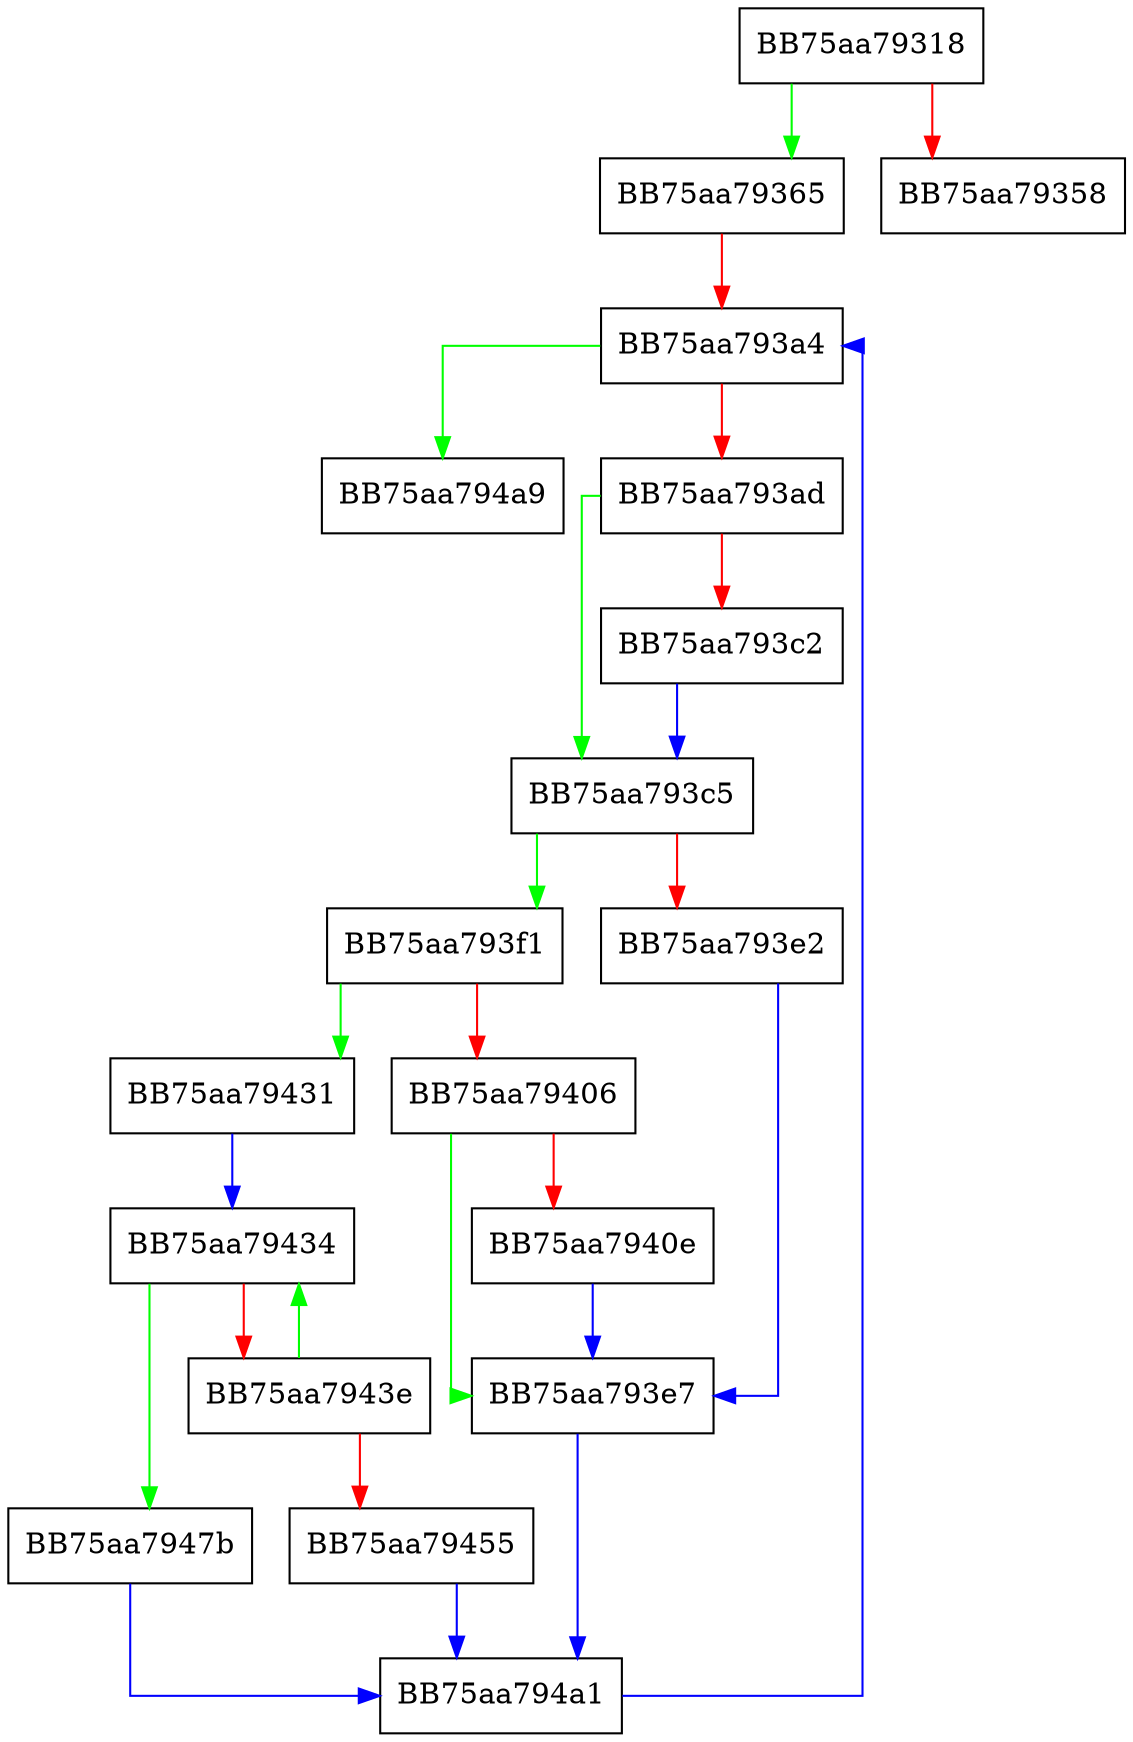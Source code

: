 digraph _Forced_rehash {
  node [shape="box"];
  graph [splines=ortho];
  BB75aa79318 -> BB75aa79365 [color="green"];
  BB75aa79318 -> BB75aa79358 [color="red"];
  BB75aa79365 -> BB75aa793a4 [color="red"];
  BB75aa793a4 -> BB75aa794a9 [color="green"];
  BB75aa793a4 -> BB75aa793ad [color="red"];
  BB75aa793ad -> BB75aa793c5 [color="green"];
  BB75aa793ad -> BB75aa793c2 [color="red"];
  BB75aa793c2 -> BB75aa793c5 [color="blue"];
  BB75aa793c5 -> BB75aa793f1 [color="green"];
  BB75aa793c5 -> BB75aa793e2 [color="red"];
  BB75aa793e2 -> BB75aa793e7 [color="blue"];
  BB75aa793e7 -> BB75aa794a1 [color="blue"];
  BB75aa793f1 -> BB75aa79431 [color="green"];
  BB75aa793f1 -> BB75aa79406 [color="red"];
  BB75aa79406 -> BB75aa793e7 [color="green"];
  BB75aa79406 -> BB75aa7940e [color="red"];
  BB75aa7940e -> BB75aa793e7 [color="blue"];
  BB75aa79431 -> BB75aa79434 [color="blue"];
  BB75aa79434 -> BB75aa7947b [color="green"];
  BB75aa79434 -> BB75aa7943e [color="red"];
  BB75aa7943e -> BB75aa79434 [color="green"];
  BB75aa7943e -> BB75aa79455 [color="red"];
  BB75aa79455 -> BB75aa794a1 [color="blue"];
  BB75aa7947b -> BB75aa794a1 [color="blue"];
  BB75aa794a1 -> BB75aa793a4 [color="blue"];
}